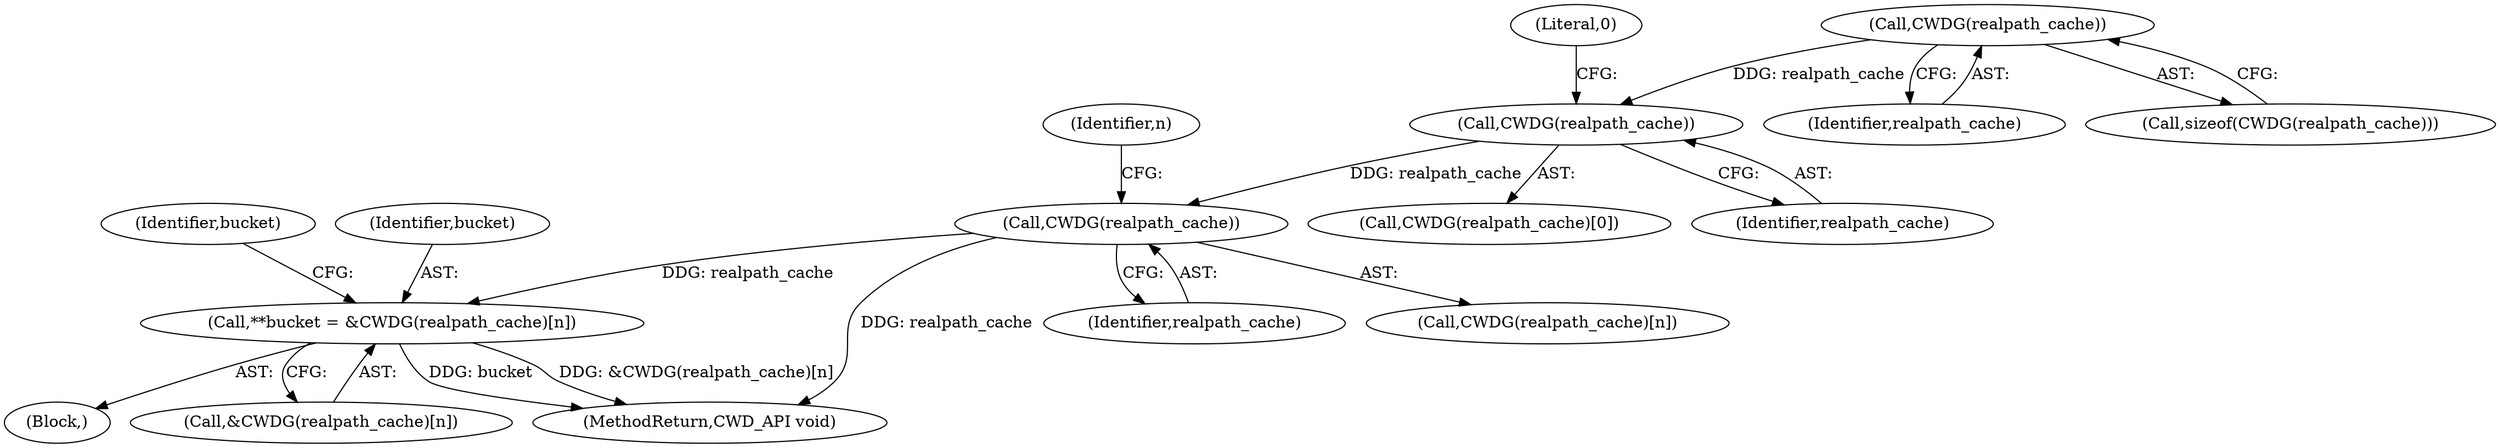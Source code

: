 digraph "0_php_0218acb7e756a469099c4ccfb22bce6c2bd1ef87@array" {
"1000122" [label="(Call,**bucket = &CWDG(realpath_cache)[n])"];
"1000126" [label="(Call,CWDG(realpath_cache))"];
"1000118" [label="(Call,CWDG(realpath_cache))"];
"1000114" [label="(Call,CWDG(realpath_cache))"];
"1000120" [label="(Literal,0)"];
"1000115" [label="(Identifier,realpath_cache)"];
"1000127" [label="(Identifier,realpath_cache)"];
"1000106" [label="(Block,)"];
"1000122" [label="(Call,**bucket = &CWDG(realpath_cache)[n])"];
"1000128" [label="(Identifier,n)"];
"1000117" [label="(Call,CWDG(realpath_cache)[0])"];
"1000125" [label="(Call,CWDG(realpath_cache)[n])"];
"1000124" [label="(Call,&CWDG(realpath_cache)[n])"];
"1000119" [label="(Identifier,realpath_cache)"];
"1000118" [label="(Call,CWDG(realpath_cache))"];
"1000126" [label="(Call,CWDG(realpath_cache))"];
"1000113" [label="(Call,sizeof(CWDG(realpath_cache)))"];
"1000132" [label="(Identifier,bucket)"];
"1000123" [label="(Identifier,bucket)"];
"1000223" [label="(MethodReturn,CWD_API void)"];
"1000114" [label="(Call,CWDG(realpath_cache))"];
"1000122" -> "1000106"  [label="AST: "];
"1000122" -> "1000124"  [label="CFG: "];
"1000123" -> "1000122"  [label="AST: "];
"1000124" -> "1000122"  [label="AST: "];
"1000132" -> "1000122"  [label="CFG: "];
"1000122" -> "1000223"  [label="DDG: bucket"];
"1000122" -> "1000223"  [label="DDG: &CWDG(realpath_cache)[n]"];
"1000126" -> "1000122"  [label="DDG: realpath_cache"];
"1000126" -> "1000125"  [label="AST: "];
"1000126" -> "1000127"  [label="CFG: "];
"1000127" -> "1000126"  [label="AST: "];
"1000128" -> "1000126"  [label="CFG: "];
"1000126" -> "1000223"  [label="DDG: realpath_cache"];
"1000118" -> "1000126"  [label="DDG: realpath_cache"];
"1000118" -> "1000117"  [label="AST: "];
"1000118" -> "1000119"  [label="CFG: "];
"1000119" -> "1000118"  [label="AST: "];
"1000120" -> "1000118"  [label="CFG: "];
"1000114" -> "1000118"  [label="DDG: realpath_cache"];
"1000114" -> "1000113"  [label="AST: "];
"1000114" -> "1000115"  [label="CFG: "];
"1000115" -> "1000114"  [label="AST: "];
"1000113" -> "1000114"  [label="CFG: "];
}
